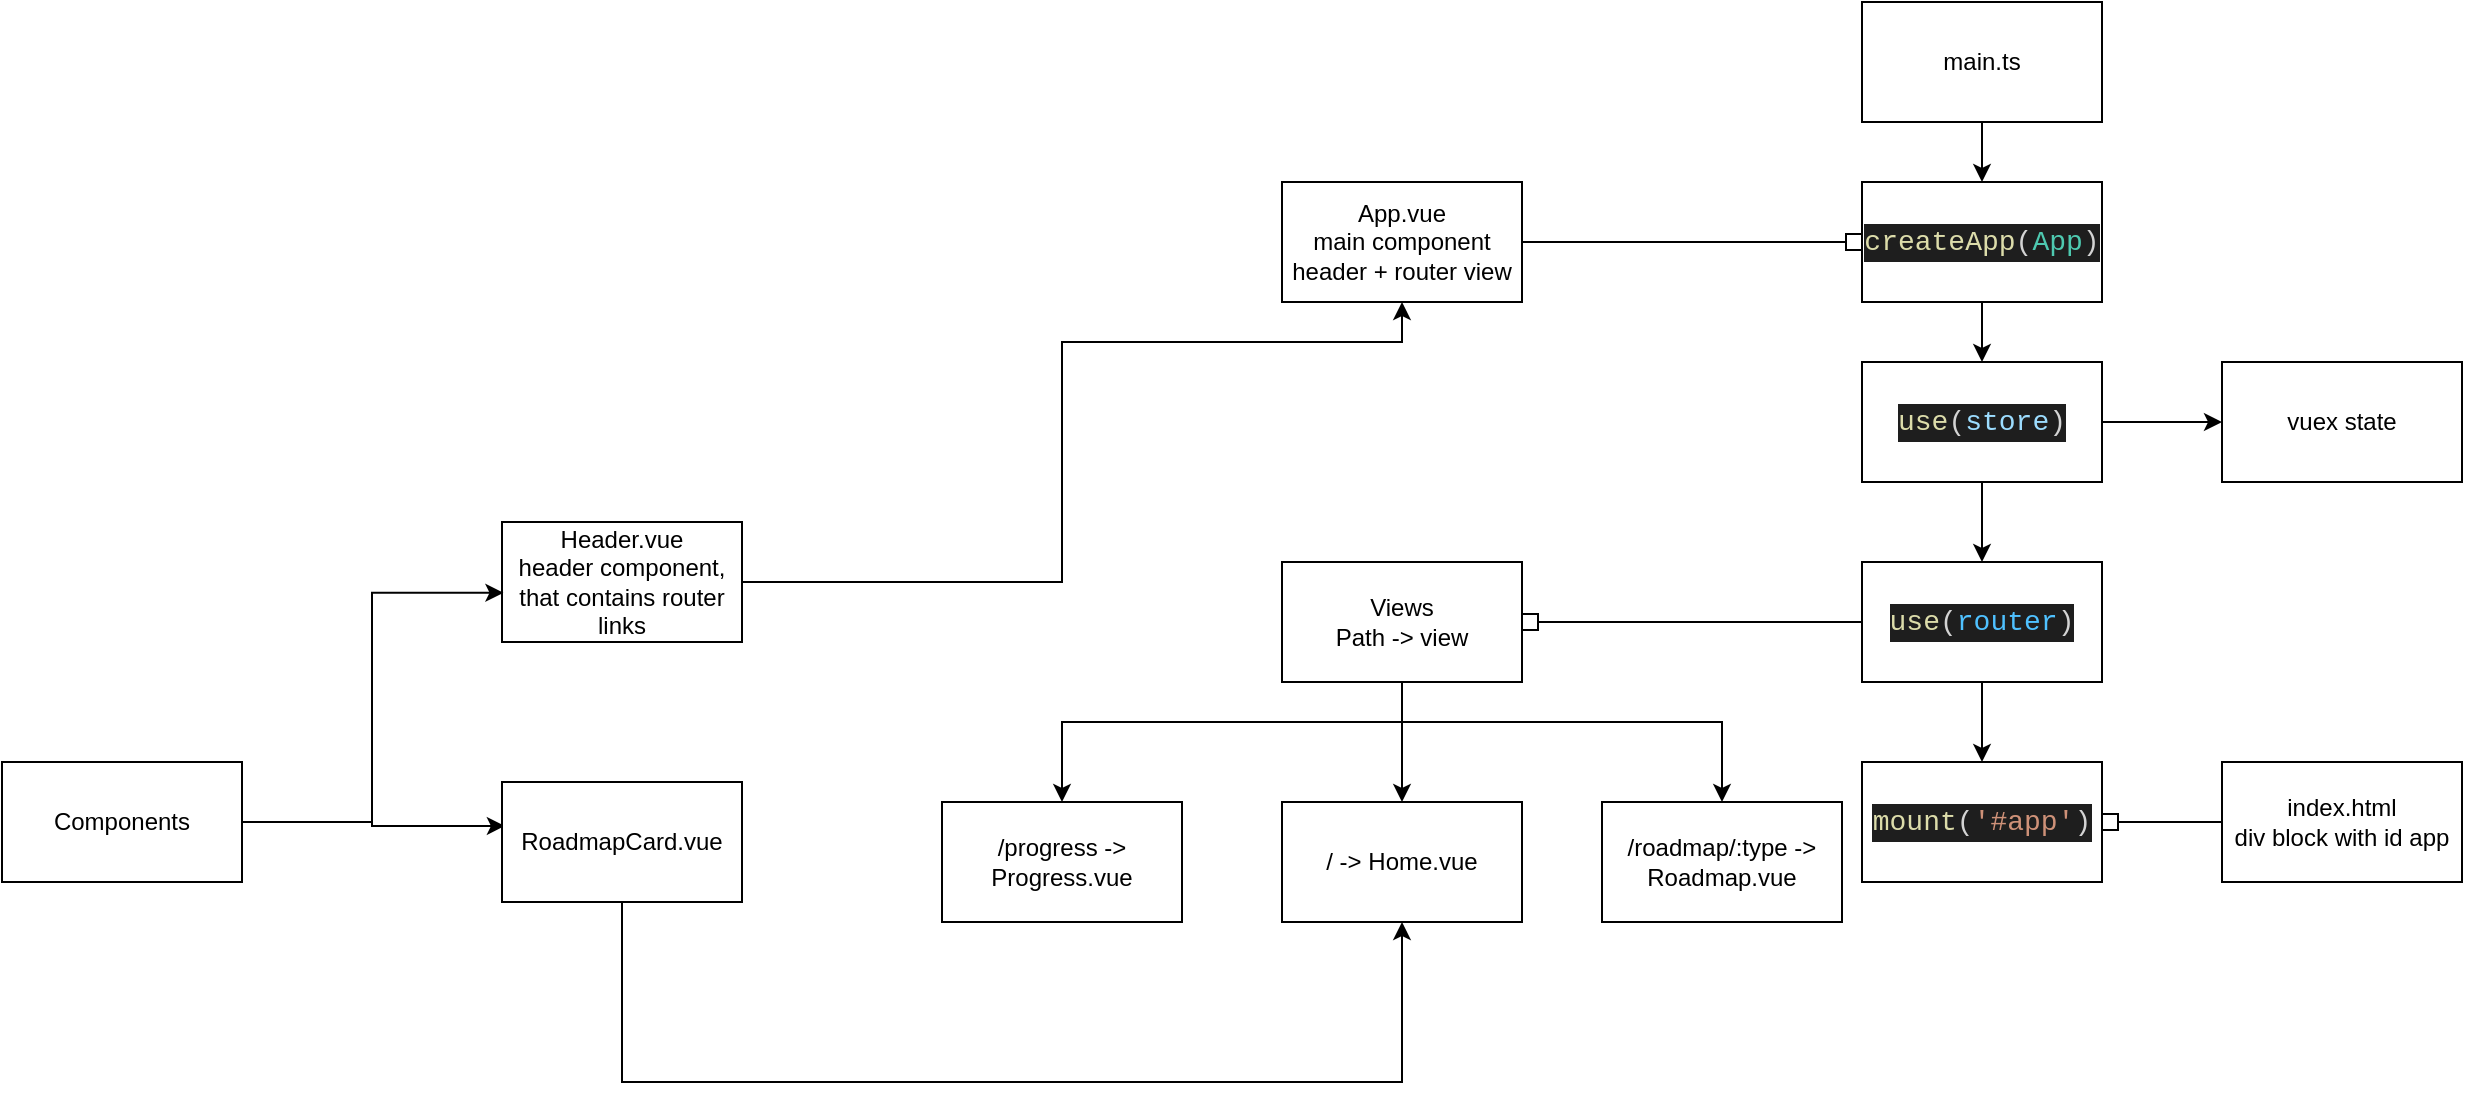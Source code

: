 <mxfile version="13.9.9" type="device"><diagram id="s0I5AGDLtnkcwT_9DQxa" name="Page-1"><mxGraphModel dx="1831" dy="567" grid="1" gridSize="10" guides="1" tooltips="1" connect="1" arrows="1" fold="1" page="1" pageScale="1" pageWidth="850" pageHeight="1100" math="0" shadow="0"><root><mxCell id="0"/><mxCell id="1" parent="0"/><mxCell id="hVxCQeAA6n4p7P3M7KSW-3" style="edgeStyle=orthogonalEdgeStyle;rounded=0;orthogonalLoop=1;jettySize=auto;html=1;entryX=0.5;entryY=0;entryDx=0;entryDy=0;" edge="1" parent="1" source="hVxCQeAA6n4p7P3M7KSW-1" target="hVxCQeAA6n4p7P3M7KSW-2"><mxGeometry relative="1" as="geometry"/></mxCell><mxCell id="hVxCQeAA6n4p7P3M7KSW-1" value="main.ts" style="rounded=0;whiteSpace=wrap;html=1;" vertex="1" parent="1"><mxGeometry x="280" y="250" width="120" height="60" as="geometry"/></mxCell><mxCell id="hVxCQeAA6n4p7P3M7KSW-5" style="edgeStyle=orthogonalEdgeStyle;rounded=0;orthogonalLoop=1;jettySize=auto;html=1;entryX=0.5;entryY=0;entryDx=0;entryDy=0;" edge="1" parent="1" source="hVxCQeAA6n4p7P3M7KSW-2" target="hVxCQeAA6n4p7P3M7KSW-4"><mxGeometry relative="1" as="geometry"/></mxCell><mxCell id="hVxCQeAA6n4p7P3M7KSW-2" value="&lt;div style=&quot;color: rgb(212 , 212 , 212) ; background-color: rgb(30 , 30 , 30) ; font-family: &amp;#34;consolas&amp;#34; , &amp;#34;courier new&amp;#34; , monospace ; font-size: 14px ; line-height: 19px&quot;&gt;&lt;span style=&quot;color: #dcdcaa&quot;&gt;createApp&lt;/span&gt;(&lt;span style=&quot;color: #4ec9b0&quot;&gt;App&lt;/span&gt;)&lt;/div&gt;" style="rounded=0;whiteSpace=wrap;html=1;" vertex="1" parent="1"><mxGeometry x="280" y="340" width="120" height="60" as="geometry"/></mxCell><mxCell id="hVxCQeAA6n4p7P3M7KSW-7" style="edgeStyle=orthogonalEdgeStyle;rounded=0;orthogonalLoop=1;jettySize=auto;html=1;entryX=0.5;entryY=0;entryDx=0;entryDy=0;" edge="1" parent="1" source="hVxCQeAA6n4p7P3M7KSW-4" target="hVxCQeAA6n4p7P3M7KSW-6"><mxGeometry relative="1" as="geometry"/></mxCell><mxCell id="hVxCQeAA6n4p7P3M7KSW-29" style="edgeStyle=orthogonalEdgeStyle;rounded=0;orthogonalLoop=1;jettySize=auto;html=1;entryX=0;entryY=0.5;entryDx=0;entryDy=0;endArrow=classic;endFill=1;" edge="1" parent="1" source="hVxCQeAA6n4p7P3M7KSW-4" target="hVxCQeAA6n4p7P3M7KSW-28"><mxGeometry relative="1" as="geometry"/></mxCell><mxCell id="hVxCQeAA6n4p7P3M7KSW-4" value="&lt;div style=&quot;color: rgb(212 , 212 , 212) ; background-color: rgb(30 , 30 , 30) ; font-family: &amp;#34;consolas&amp;#34; , &amp;#34;courier new&amp;#34; , monospace ; font-size: 14px ; line-height: 19px&quot;&gt;&lt;span style=&quot;color: #dcdcaa&quot;&gt;use&lt;/span&gt;(&lt;span style=&quot;color: #9cdcfe&quot;&gt;store&lt;/span&gt;)&lt;/div&gt;" style="rounded=0;whiteSpace=wrap;html=1;" vertex="1" parent="1"><mxGeometry x="280" y="430" width="120" height="60" as="geometry"/></mxCell><mxCell id="hVxCQeAA6n4p7P3M7KSW-9" style="edgeStyle=orthogonalEdgeStyle;rounded=0;orthogonalLoop=1;jettySize=auto;html=1;" edge="1" parent="1" source="hVxCQeAA6n4p7P3M7KSW-6" target="hVxCQeAA6n4p7P3M7KSW-8"><mxGeometry relative="1" as="geometry"/></mxCell><mxCell id="hVxCQeAA6n4p7P3M7KSW-18" style="edgeStyle=orthogonalEdgeStyle;rounded=0;orthogonalLoop=1;jettySize=auto;html=1;entryX=1;entryY=0.5;entryDx=0;entryDy=0;endArrow=box;endFill=0;" edge="1" parent="1" source="hVxCQeAA6n4p7P3M7KSW-6" target="hVxCQeAA6n4p7P3M7KSW-17"><mxGeometry relative="1" as="geometry"/></mxCell><mxCell id="hVxCQeAA6n4p7P3M7KSW-6" value="&lt;div style=&quot;color: rgb(212 , 212 , 212) ; background-color: rgb(30 , 30 , 30) ; font-family: &amp;#34;consolas&amp;#34; , &amp;#34;courier new&amp;#34; , monospace ; font-size: 14px ; line-height: 19px&quot;&gt;&lt;span style=&quot;color: #dcdcaa&quot;&gt;use&lt;/span&gt;(&lt;span style=&quot;color: #4fc1ff&quot;&gt;router&lt;/span&gt;)&lt;/div&gt;" style="rounded=0;whiteSpace=wrap;html=1;" vertex="1" parent="1"><mxGeometry x="280" y="530" width="120" height="60" as="geometry"/></mxCell><mxCell id="hVxCQeAA6n4p7P3M7KSW-8" value="&lt;div style=&quot;color: rgb(212 , 212 , 212) ; background-color: rgb(30 , 30 , 30) ; font-family: &amp;#34;consolas&amp;#34; , &amp;#34;courier new&amp;#34; , monospace ; font-size: 14px ; line-height: 19px&quot;&gt;&lt;span style=&quot;color: #dcdcaa&quot;&gt;mount&lt;/span&gt;(&lt;span style=&quot;color: #ce9178&quot;&gt;'#app'&lt;/span&gt;)&lt;/div&gt;" style="rounded=0;whiteSpace=wrap;html=1;" vertex="1" parent="1"><mxGeometry x="280" y="630" width="120" height="60" as="geometry"/></mxCell><mxCell id="hVxCQeAA6n4p7P3M7KSW-11" style="edgeStyle=orthogonalEdgeStyle;rounded=0;orthogonalLoop=1;jettySize=auto;html=1;entryX=1;entryY=0.5;entryDx=0;entryDy=0;endArrow=box;endFill=0;" edge="1" parent="1" source="hVxCQeAA6n4p7P3M7KSW-10" target="hVxCQeAA6n4p7P3M7KSW-8"><mxGeometry relative="1" as="geometry"/></mxCell><mxCell id="hVxCQeAA6n4p7P3M7KSW-10" value="index.html&lt;br&gt;div block with id app" style="whiteSpace=wrap;html=1;" vertex="1" parent="1"><mxGeometry x="460" y="630" width="120" height="60" as="geometry"/></mxCell><mxCell id="hVxCQeAA6n4p7P3M7KSW-14" style="edgeStyle=orthogonalEdgeStyle;rounded=0;orthogonalLoop=1;jettySize=auto;html=1;entryX=0;entryY=0.5;entryDx=0;entryDy=0;endArrow=box;endFill=0;" edge="1" parent="1" source="hVxCQeAA6n4p7P3M7KSW-13" target="hVxCQeAA6n4p7P3M7KSW-2"><mxGeometry relative="1" as="geometry"/></mxCell><mxCell id="hVxCQeAA6n4p7P3M7KSW-13" value="App.vue&lt;br&gt;main component&lt;br&gt;header + router view" style="whiteSpace=wrap;html=1;" vertex="1" parent="1"><mxGeometry x="-10" y="340" width="120" height="60" as="geometry"/></mxCell><mxCell id="hVxCQeAA6n4p7P3M7KSW-27" style="edgeStyle=orthogonalEdgeStyle;rounded=0;orthogonalLoop=1;jettySize=auto;html=1;entryX=0.5;entryY=1;entryDx=0;entryDy=0;endArrow=classic;endFill=1;" edge="1" parent="1" source="hVxCQeAA6n4p7P3M7KSW-15" target="hVxCQeAA6n4p7P3M7KSW-13"><mxGeometry relative="1" as="geometry"><Array as="points"><mxPoint x="-120" y="540"/><mxPoint x="-120" y="420"/><mxPoint x="50" y="420"/></Array></mxGeometry></mxCell><mxCell id="hVxCQeAA6n4p7P3M7KSW-15" value="Header.vue&lt;br&gt;header component, that contains router links" style="whiteSpace=wrap;html=1;" vertex="1" parent="1"><mxGeometry x="-400" y="510" width="120" height="60" as="geometry"/></mxCell><mxCell id="hVxCQeAA6n4p7P3M7KSW-20" style="edgeStyle=orthogonalEdgeStyle;rounded=0;orthogonalLoop=1;jettySize=auto;html=1;entryX=0.5;entryY=0;entryDx=0;entryDy=0;endArrow=classic;endFill=1;" edge="1" parent="1" source="hVxCQeAA6n4p7P3M7KSW-17" target="hVxCQeAA6n4p7P3M7KSW-19"><mxGeometry relative="1" as="geometry"/></mxCell><mxCell id="hVxCQeAA6n4p7P3M7KSW-22" style="edgeStyle=orthogonalEdgeStyle;rounded=0;orthogonalLoop=1;jettySize=auto;html=1;entryX=0.5;entryY=0;entryDx=0;entryDy=0;endArrow=classic;endFill=1;" edge="1" parent="1" source="hVxCQeAA6n4p7P3M7KSW-17" target="hVxCQeAA6n4p7P3M7KSW-21"><mxGeometry relative="1" as="geometry"><Array as="points"><mxPoint x="50" y="610"/><mxPoint x="-120" y="610"/></Array></mxGeometry></mxCell><mxCell id="hVxCQeAA6n4p7P3M7KSW-24" style="edgeStyle=orthogonalEdgeStyle;rounded=0;orthogonalLoop=1;jettySize=auto;html=1;endArrow=classic;endFill=1;" edge="1" parent="1" source="hVxCQeAA6n4p7P3M7KSW-17" target="hVxCQeAA6n4p7P3M7KSW-23"><mxGeometry relative="1" as="geometry"><Array as="points"><mxPoint x="50" y="610"/><mxPoint x="210" y="610"/></Array></mxGeometry></mxCell><mxCell id="hVxCQeAA6n4p7P3M7KSW-17" value="Views&lt;br&gt;Path -&amp;gt; view" style="whiteSpace=wrap;html=1;" vertex="1" parent="1"><mxGeometry x="-10" y="530" width="120" height="60" as="geometry"/></mxCell><mxCell id="hVxCQeAA6n4p7P3M7KSW-19" value="/ -&amp;gt; Home.vue" style="rounded=0;whiteSpace=wrap;html=1;" vertex="1" parent="1"><mxGeometry x="-10" y="650" width="120" height="60" as="geometry"/></mxCell><mxCell id="hVxCQeAA6n4p7P3M7KSW-21" value="/progress -&amp;gt; Progress.vue" style="rounded=0;whiteSpace=wrap;html=1;" vertex="1" parent="1"><mxGeometry x="-180" y="650" width="120" height="60" as="geometry"/></mxCell><mxCell id="hVxCQeAA6n4p7P3M7KSW-23" value="/roadmap/:type -&amp;gt; Roadmap.vue" style="rounded=0;whiteSpace=wrap;html=1;" vertex="1" parent="1"><mxGeometry x="150" y="650" width="120" height="60" as="geometry"/></mxCell><mxCell id="hVxCQeAA6n4p7P3M7KSW-26" style="edgeStyle=orthogonalEdgeStyle;rounded=0;orthogonalLoop=1;jettySize=auto;html=1;entryX=0.006;entryY=0.59;entryDx=0;entryDy=0;endArrow=classic;endFill=1;entryPerimeter=0;" edge="1" parent="1" source="hVxCQeAA6n4p7P3M7KSW-25" target="hVxCQeAA6n4p7P3M7KSW-15"><mxGeometry relative="1" as="geometry"/></mxCell><mxCell id="hVxCQeAA6n4p7P3M7KSW-33" style="edgeStyle=orthogonalEdgeStyle;rounded=0;orthogonalLoop=1;jettySize=auto;html=1;entryX=0.012;entryY=0.366;entryDx=0;entryDy=0;entryPerimeter=0;endArrow=classic;endFill=1;" edge="1" parent="1" source="hVxCQeAA6n4p7P3M7KSW-25" target="hVxCQeAA6n4p7P3M7KSW-30"><mxGeometry relative="1" as="geometry"/></mxCell><mxCell id="hVxCQeAA6n4p7P3M7KSW-25" value="Components" style="whiteSpace=wrap;html=1;" vertex="1" parent="1"><mxGeometry x="-650" y="630" width="120" height="60" as="geometry"/></mxCell><mxCell id="hVxCQeAA6n4p7P3M7KSW-28" value="vuex state" style="whiteSpace=wrap;html=1;" vertex="1" parent="1"><mxGeometry x="460" y="430" width="120" height="60" as="geometry"/></mxCell><mxCell id="hVxCQeAA6n4p7P3M7KSW-34" style="edgeStyle=orthogonalEdgeStyle;rounded=0;orthogonalLoop=1;jettySize=auto;html=1;entryX=0.5;entryY=1;entryDx=0;entryDy=0;endArrow=classic;endFill=1;" edge="1" parent="1" source="hVxCQeAA6n4p7P3M7KSW-30" target="hVxCQeAA6n4p7P3M7KSW-19"><mxGeometry relative="1" as="geometry"><Array as="points"><mxPoint x="-340" y="790"/><mxPoint x="50" y="790"/></Array></mxGeometry></mxCell><mxCell id="hVxCQeAA6n4p7P3M7KSW-30" value="RoadmapCard.vue" style="whiteSpace=wrap;html=1;" vertex="1" parent="1"><mxGeometry x="-400" y="640" width="120" height="60" as="geometry"/></mxCell></root></mxGraphModel></diagram></mxfile>